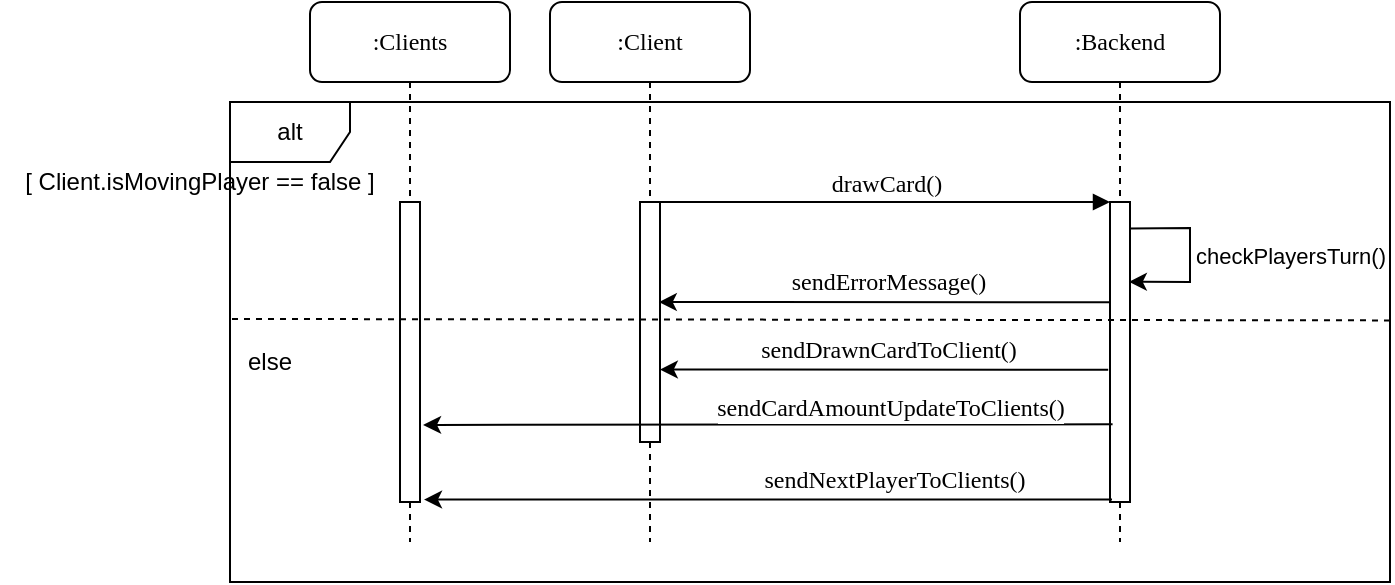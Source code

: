 <mxfile version="10.8.4" type="device"><diagram name="Page-1" id="13e1069c-82ec-6db2-03f1-153e76fe0fe0"><mxGraphModel dx="969" dy="340" grid="1" gridSize="10" guides="1" tooltips="1" connect="1" arrows="1" fold="1" page="1" pageScale="1" pageWidth="1100" pageHeight="850" background="#ffffff" math="0" shadow="0"><root><mxCell id="0"/><mxCell id="1" parent="0"/><mxCell id="0rXF6KyK2FDsVFqxSP_r-14" value="alt" style="shape=umlFrame;whiteSpace=wrap;html=1;" parent="1" vertex="1"><mxGeometry x="200" y="130" width="580" height="240" as="geometry"/></mxCell><mxCell id="0rXF6KyK2FDsVFqxSP_r-1" value=":Backend" style="shape=umlLifeline;perimeter=lifelinePerimeter;whiteSpace=wrap;html=1;container=1;collapsible=0;recursiveResize=0;outlineConnect=0;rounded=1;shadow=0;comic=0;labelBackgroundColor=none;strokeColor=#000000;strokeWidth=1;fillColor=#FFFFFF;fontFamily=Verdana;fontSize=12;fontColor=#000000;align=center;" parent="1" vertex="1"><mxGeometry x="595" y="80" width="100" height="270" as="geometry"/></mxCell><mxCell id="0rXF6KyK2FDsVFqxSP_r-2" value="" style="html=1;points=[];perimeter=orthogonalPerimeter;rounded=0;shadow=0;comic=0;labelBackgroundColor=none;strokeColor=#000000;strokeWidth=1;fillColor=#FFFFFF;fontFamily=Verdana;fontSize=12;fontColor=#000000;align=center;" parent="0rXF6KyK2FDsVFqxSP_r-1" vertex="1"><mxGeometry x="45" y="100" width="10" height="150" as="geometry"/></mxCell><mxCell id="0rXF6KyK2FDsVFqxSP_r-3" value="checkPlayersTurn()" style="endArrow=classic;html=1;entryX=0.942;entryY=0.266;entryDx=0;entryDy=0;entryPerimeter=0;rounded=0;exitX=0.97;exitY=0.088;exitDx=0;exitDy=0;exitPerimeter=0;" parent="0rXF6KyK2FDsVFqxSP_r-1" source="0rXF6KyK2FDsVFqxSP_r-2" target="0rXF6KyK2FDsVFqxSP_r-2" edge="1"><mxGeometry x="-0.158" y="-50" width="50" height="50" relative="1" as="geometry"><mxPoint x="58" y="113" as="sourcePoint"/><mxPoint x="-185" y="420" as="targetPoint"/><Array as="points"><mxPoint x="85" y="113"/><mxPoint x="85" y="140"/></Array><mxPoint x="100" y="7" as="offset"/></mxGeometry></mxCell><mxCell id="0rXF6KyK2FDsVFqxSP_r-4" value=":Client" style="shape=umlLifeline;perimeter=lifelinePerimeter;whiteSpace=wrap;html=1;container=1;collapsible=0;recursiveResize=0;outlineConnect=0;rounded=1;shadow=0;comic=0;labelBackgroundColor=none;strokeColor=#000000;strokeWidth=1;fillColor=#FFFFFF;fontFamily=Verdana;fontSize=12;fontColor=#000000;align=center;" parent="1" vertex="1"><mxGeometry x="360" y="80" width="100" height="270" as="geometry"/></mxCell><mxCell id="0rXF6KyK2FDsVFqxSP_r-5" value="" style="html=1;points=[];perimeter=orthogonalPerimeter;rounded=0;shadow=0;comic=0;labelBackgroundColor=none;strokeColor=#000000;strokeWidth=1;fillColor=#FFFFFF;fontFamily=Verdana;fontSize=12;fontColor=#000000;align=center;" parent="0rXF6KyK2FDsVFqxSP_r-4" vertex="1"><mxGeometry x="45" y="100" width="10" height="120" as="geometry"/></mxCell><mxCell id="0rXF6KyK2FDsVFqxSP_r-6" value="drawCard()" style="html=1;verticalAlign=bottom;endArrow=block;entryX=0;entryY=0;labelBackgroundColor=none;fontFamily=Verdana;fontSize=12;edgeStyle=elbowEdgeStyle;elbow=vertical;" parent="1" source="0rXF6KyK2FDsVFqxSP_r-5" target="0rXF6KyK2FDsVFqxSP_r-2" edge="1"><mxGeometry relative="1" as="geometry"><mxPoint x="520" y="190" as="sourcePoint"/></mxGeometry></mxCell><mxCell id="0rXF6KyK2FDsVFqxSP_r-7" value="&lt;font face=&quot;Verdana&quot; style=&quot;font-size: 12px&quot;&gt;sendErrorMessage()&lt;/font&gt;" style="endArrow=classic;html=1;entryX=0.94;entryY=0.417;entryDx=0;entryDy=0;entryPerimeter=0;exitX=0.033;exitY=0.334;exitDx=0;exitDy=0;exitPerimeter=0;" parent="1" source="0rXF6KyK2FDsVFqxSP_r-2" target="0rXF6KyK2FDsVFqxSP_r-5" edge="1"><mxGeometry x="-0.017" y="-10" width="50" height="50" relative="1" as="geometry"><mxPoint x="639" y="216" as="sourcePoint"/><mxPoint x="418" y="219" as="targetPoint"/><Array as="points"/><mxPoint as="offset"/></mxGeometry></mxCell><mxCell id="0rXF6KyK2FDsVFqxSP_r-9" value=":Clients" style="shape=umlLifeline;perimeter=lifelinePerimeter;whiteSpace=wrap;html=1;container=1;collapsible=0;recursiveResize=0;outlineConnect=0;rounded=1;shadow=0;comic=0;labelBackgroundColor=none;strokeColor=#000000;strokeWidth=1;fillColor=#FFFFFF;fontFamily=Verdana;fontSize=12;fontColor=#000000;align=center;" parent="1" vertex="1"><mxGeometry x="240" y="80" width="100" height="270" as="geometry"/></mxCell><mxCell id="0rXF6KyK2FDsVFqxSP_r-10" value="" style="html=1;points=[];perimeter=orthogonalPerimeter;rounded=0;shadow=0;comic=0;labelBackgroundColor=none;strokeColor=#000000;strokeWidth=1;fillColor=#FFFFFF;fontFamily=Verdana;fontSize=12;fontColor=#000000;align=center;" parent="0rXF6KyK2FDsVFqxSP_r-9" vertex="1"><mxGeometry x="45" y="100" width="10" height="150" as="geometry"/></mxCell><mxCell id="0rXF6KyK2FDsVFqxSP_r-11" value="" style="endArrow=classic;html=1;exitX=0.1;exitY=0.992;exitDx=0;exitDy=0;exitPerimeter=0;entryX=1.2;entryY=0.992;entryDx=0;entryDy=0;entryPerimeter=0;" parent="1" source="0rXF6KyK2FDsVFqxSP_r-2" target="0rXF6KyK2FDsVFqxSP_r-10" edge="1"><mxGeometry width="50" height="50" relative="1" as="geometry"><mxPoint x="640" y="270" as="sourcePoint"/><mxPoint x="299" y="270" as="targetPoint"/></mxGeometry></mxCell><mxCell id="0rXF6KyK2FDsVFqxSP_r-12" value="&lt;font face=&quot;Verdana&quot;&gt;sendNextPlayerToClients()&lt;/font&gt;" style="text;html=1;resizable=0;points=[];align=center;verticalAlign=middle;labelBackgroundColor=#ffffff;" parent="0rXF6KyK2FDsVFqxSP_r-11" vertex="1" connectable="0"><mxGeometry x="-0.314" relative="1" as="geometry"><mxPoint x="9" y="-10.5" as="offset"/></mxGeometry></mxCell><mxCell id="0rXF6KyK2FDsVFqxSP_r-15" value="[ Client.isMovingPlayer == false ]" style="text;html=1;strokeColor=none;fillColor=none;align=center;verticalAlign=middle;whiteSpace=wrap;rounded=0;" parent="1" vertex="1"><mxGeometry x="85" y="160" width="200" height="20" as="geometry"/></mxCell><mxCell id="0rXF6KyK2FDsVFqxSP_r-16" value="" style="endArrow=none;dashed=1;html=1;entryX=-0.001;entryY=0.452;entryDx=0;entryDy=0;entryPerimeter=0;exitX=1;exitY=0.455;exitDx=0;exitDy=0;exitPerimeter=0;" parent="1" source="0rXF6KyK2FDsVFqxSP_r-14" target="0rXF6KyK2FDsVFqxSP_r-14" edge="1"><mxGeometry width="50" height="50" relative="1" as="geometry"><mxPoint x="120" y="440" as="sourcePoint"/><mxPoint x="170" y="390" as="targetPoint"/></mxGeometry></mxCell><mxCell id="0rXF6KyK2FDsVFqxSP_r-17" value="else" style="text;html=1;strokeColor=none;fillColor=none;align=center;verticalAlign=middle;whiteSpace=wrap;rounded=0;" parent="1" vertex="1"><mxGeometry x="200" y="250" width="40" height="20" as="geometry"/></mxCell><mxCell id="0rXF6KyK2FDsVFqxSP_r-19" value="" style="endArrow=classic;html=1;entryX=1.153;entryY=0.743;entryDx=0;entryDy=0;entryPerimeter=0;exitX=0.129;exitY=0.741;exitDx=0;exitDy=0;exitPerimeter=0;" parent="1" source="0rXF6KyK2FDsVFqxSP_r-2" target="0rXF6KyK2FDsVFqxSP_r-10" edge="1"><mxGeometry width="50" height="50" relative="1" as="geometry"><mxPoint x="638" y="253" as="sourcePoint"/><mxPoint x="140" y="390" as="targetPoint"/></mxGeometry></mxCell><mxCell id="0rXF6KyK2FDsVFqxSP_r-20" value="sendCardAmountUpdateToClients()" style="text;html=1;resizable=0;points=[];align=center;verticalAlign=middle;labelBackgroundColor=#ffffff;fontFamily=Verdana;" parent="0rXF6KyK2FDsVFqxSP_r-19" vertex="1" connectable="0"><mxGeometry x="-0.334" relative="1" as="geometry"><mxPoint x="3.5" y="-9" as="offset"/></mxGeometry></mxCell><mxCell id="Pb_JLvJOZwHn1WIP2oct-1" value="&lt;font face=&quot;Verdana&quot;&gt;&lt;span style=&quot;font-size: 12px&quot;&gt;sendDrawnCardToClient()&lt;/span&gt;&lt;/font&gt;" style="endArrow=classic;html=1;entryX=0.991;entryY=0.698;entryDx=0;entryDy=0;entryPerimeter=0;exitX=-0.09;exitY=0.559;exitDx=0;exitDy=0;exitPerimeter=0;" edge="1" parent="1" source="0rXF6KyK2FDsVFqxSP_r-2" target="0rXF6KyK2FDsVFqxSP_r-5"><mxGeometry x="-0.017" y="-10" width="50" height="50" relative="1" as="geometry"><mxPoint x="650.524" y="240" as="sourcePoint"/><mxPoint x="424.333" y="240" as="targetPoint"/><Array as="points"/><mxPoint as="offset"/></mxGeometry></mxCell></root></mxGraphModel></diagram></mxfile>